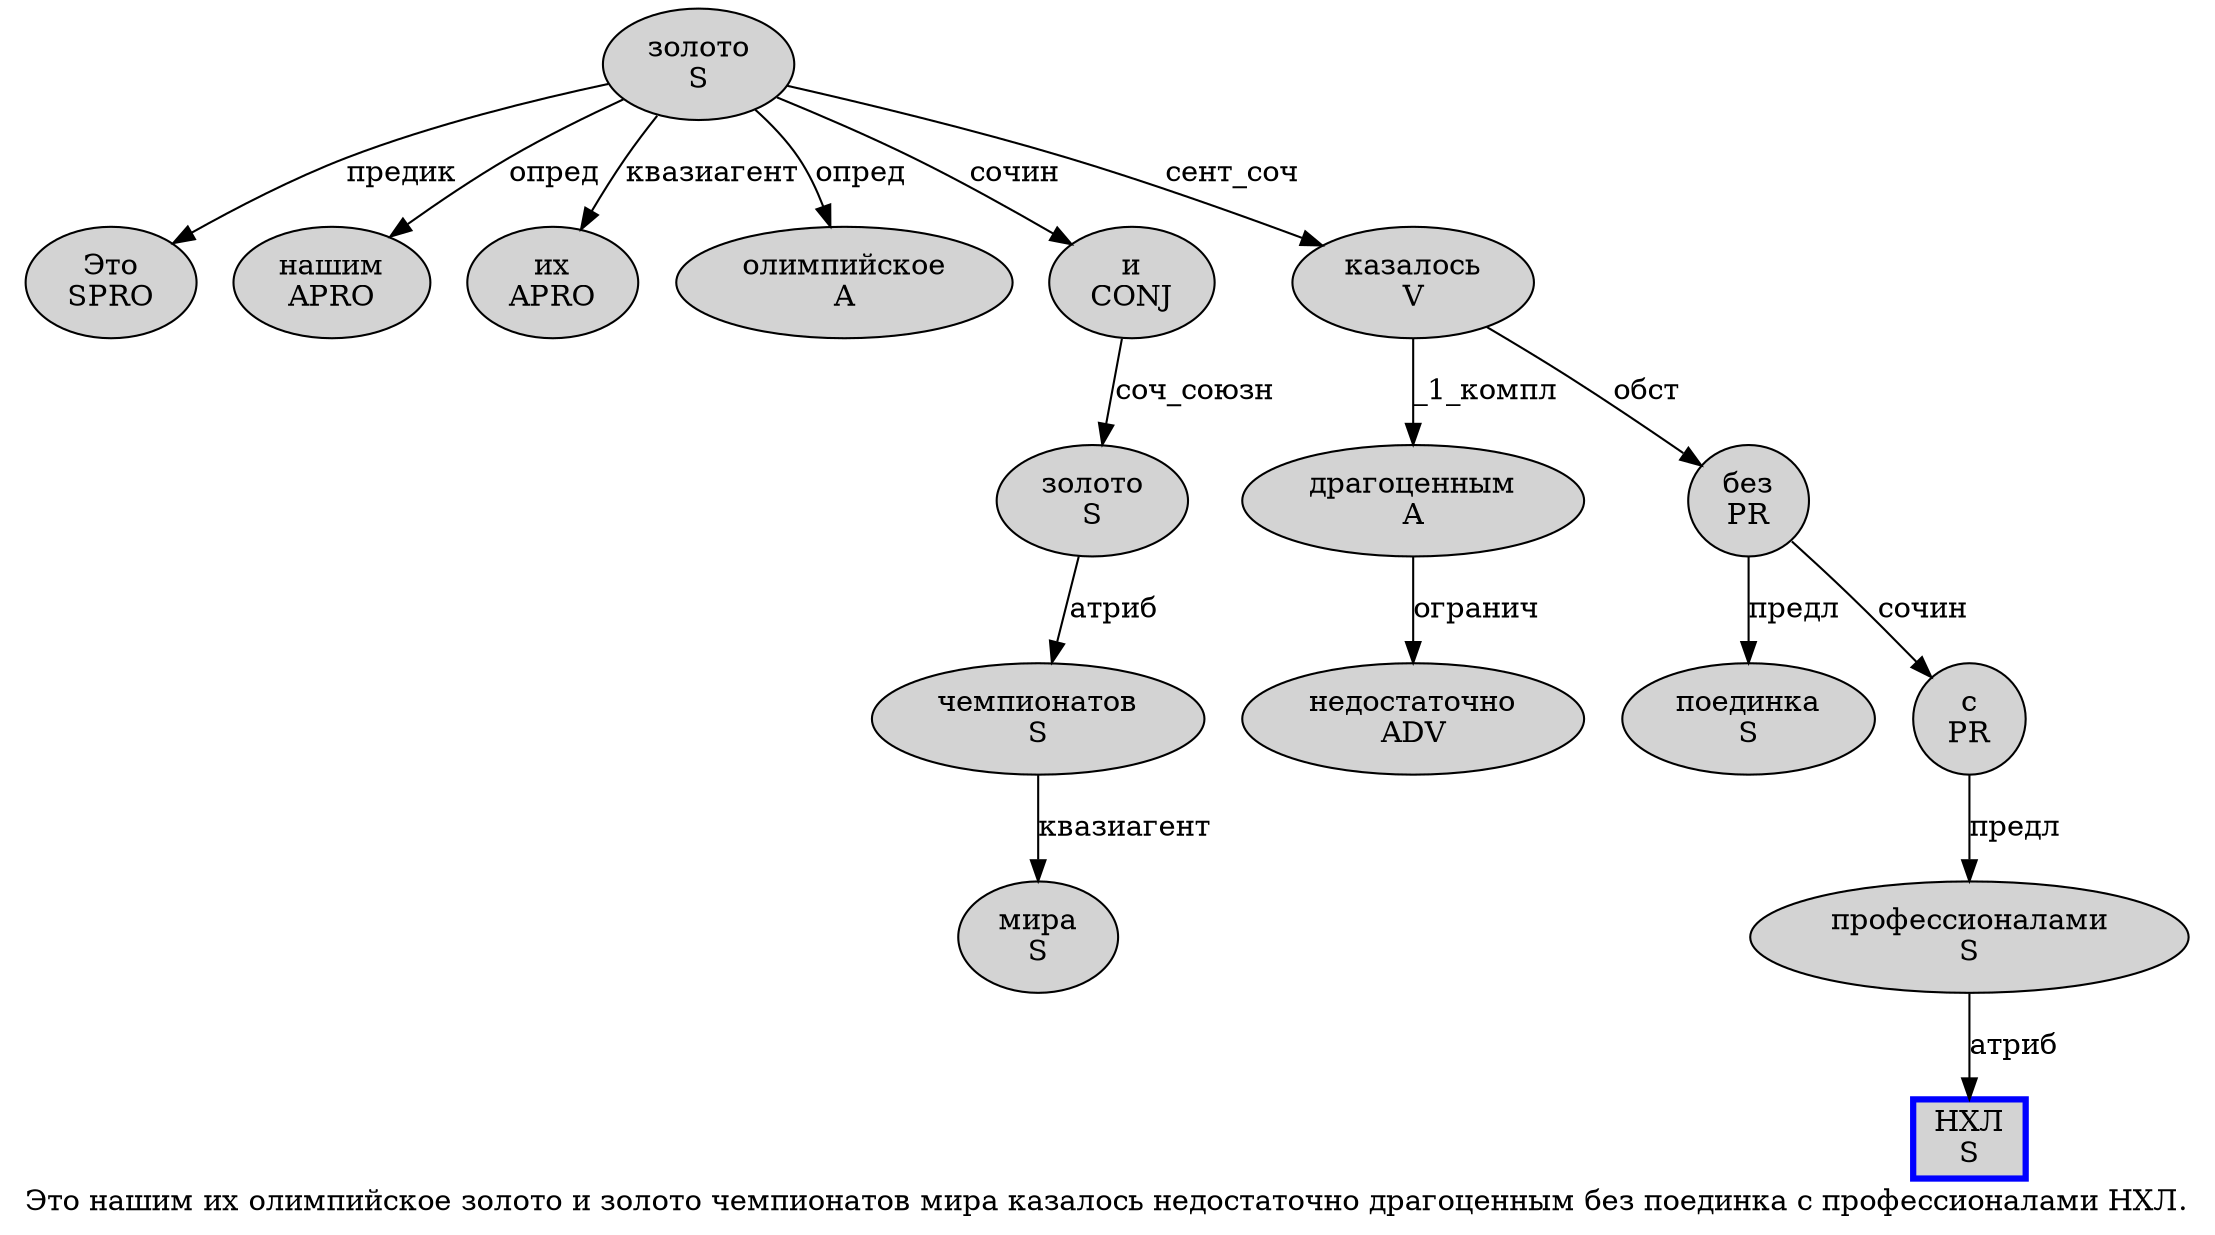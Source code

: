 digraph SENTENCE_3571 {
	graph [label="Это нашим их олимпийское золото и золото чемпионатов мира казалось недостаточно драгоценным без поединка с профессионалами НХЛ."]
	node [style=filled]
		0 [label="Это
SPRO" color="" fillcolor=lightgray penwidth=1 shape=ellipse]
		1 [label="нашим
APRO" color="" fillcolor=lightgray penwidth=1 shape=ellipse]
		2 [label="их
APRO" color="" fillcolor=lightgray penwidth=1 shape=ellipse]
		3 [label="олимпийское
A" color="" fillcolor=lightgray penwidth=1 shape=ellipse]
		4 [label="золото
S" color="" fillcolor=lightgray penwidth=1 shape=ellipse]
		5 [label="и
CONJ" color="" fillcolor=lightgray penwidth=1 shape=ellipse]
		6 [label="золото
S" color="" fillcolor=lightgray penwidth=1 shape=ellipse]
		7 [label="чемпионатов
S" color="" fillcolor=lightgray penwidth=1 shape=ellipse]
		8 [label="мира
S" color="" fillcolor=lightgray penwidth=1 shape=ellipse]
		9 [label="казалось
V" color="" fillcolor=lightgray penwidth=1 shape=ellipse]
		10 [label="недостаточно
ADV" color="" fillcolor=lightgray penwidth=1 shape=ellipse]
		11 [label="драгоценным
A" color="" fillcolor=lightgray penwidth=1 shape=ellipse]
		12 [label="без
PR" color="" fillcolor=lightgray penwidth=1 shape=ellipse]
		13 [label="поединка
S" color="" fillcolor=lightgray penwidth=1 shape=ellipse]
		14 [label="с
PR" color="" fillcolor=lightgray penwidth=1 shape=ellipse]
		15 [label="профессионалами
S" color="" fillcolor=lightgray penwidth=1 shape=ellipse]
		16 [label="НХЛ
S" color=blue fillcolor=lightgray penwidth=3 shape=box]
			9 -> 11 [label="_1_компл"]
			9 -> 12 [label="обст"]
			5 -> 6 [label="соч_союзн"]
			7 -> 8 [label="квазиагент"]
			6 -> 7 [label="атриб"]
			14 -> 15 [label="предл"]
			11 -> 10 [label="огранич"]
			15 -> 16 [label="атриб"]
			12 -> 13 [label="предл"]
			12 -> 14 [label="сочин"]
			4 -> 0 [label="предик"]
			4 -> 1 [label="опред"]
			4 -> 2 [label="квазиагент"]
			4 -> 3 [label="опред"]
			4 -> 5 [label="сочин"]
			4 -> 9 [label="сент_соч"]
}